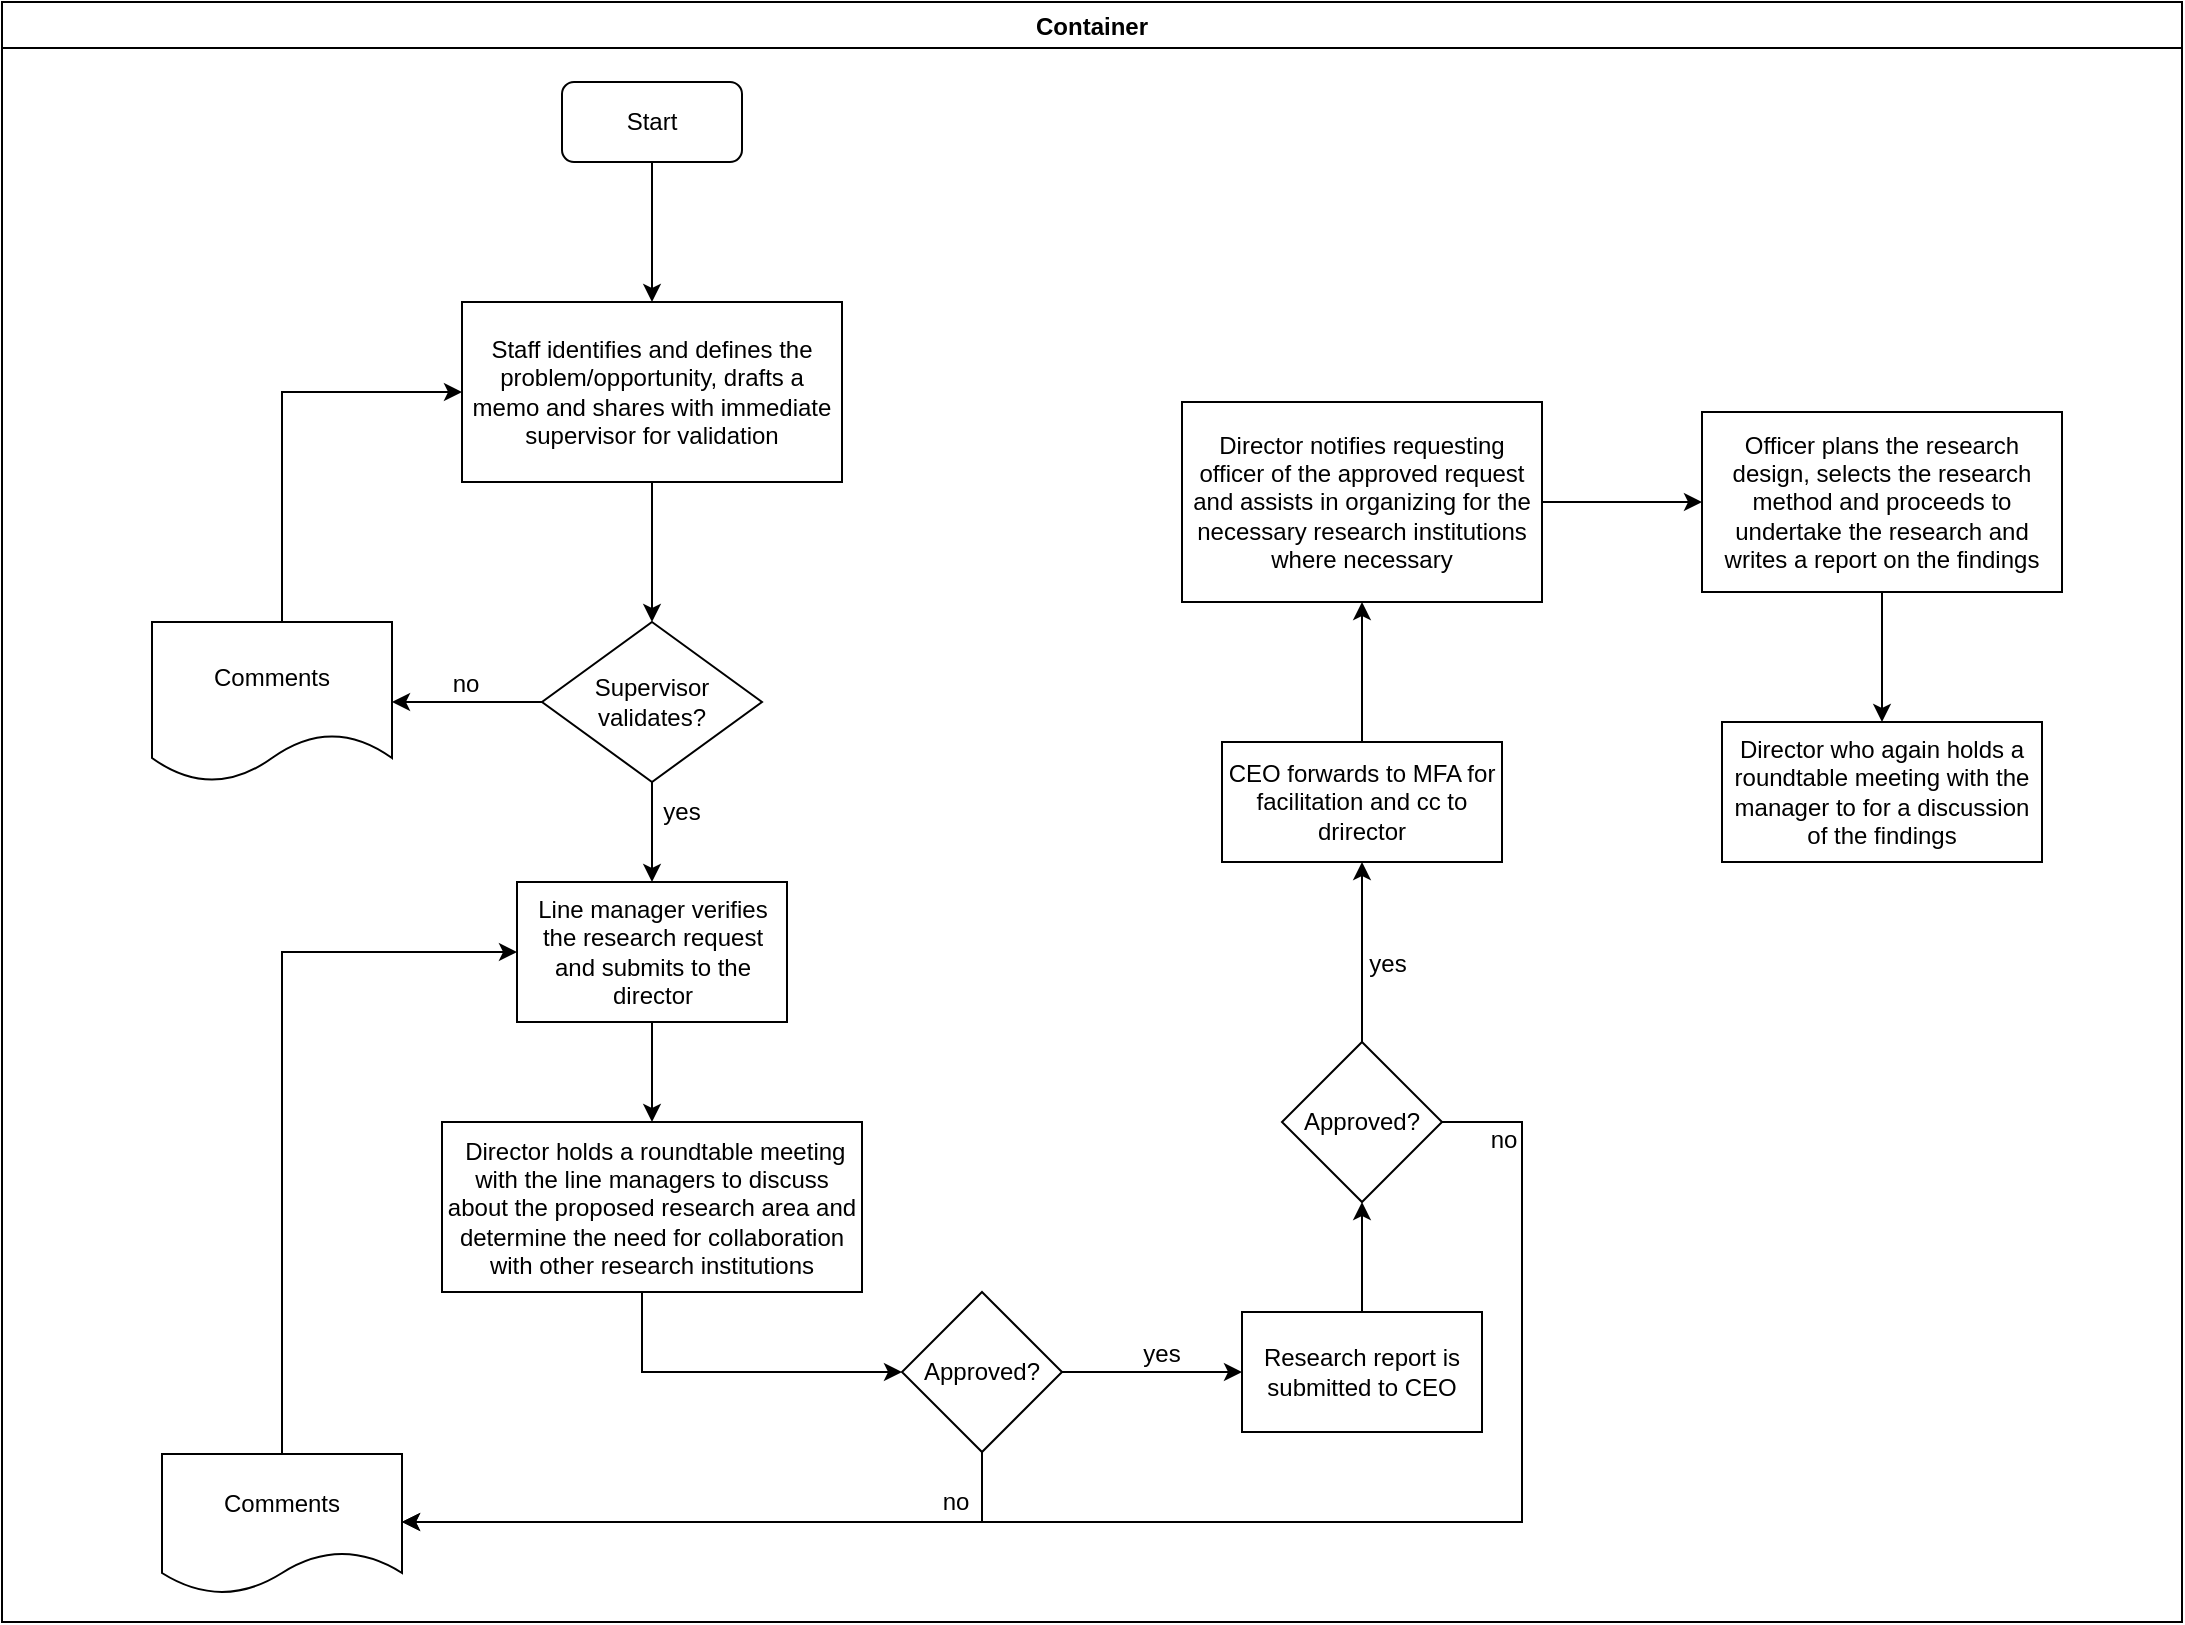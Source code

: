 <mxfile version="14.1.8" type="github">
  <diagram id="XTpeEnYmzEm0xpDSuKBR" name="Page-1">
    <mxGraphModel dx="1038" dy="547" grid="1" gridSize="10" guides="1" tooltips="1" connect="1" arrows="1" fold="1" page="1" pageScale="1" pageWidth="1169" pageHeight="827" math="0" shadow="0">
      <root>
        <mxCell id="0" />
        <mxCell id="1" parent="0" />
        <mxCell id="nBN6CnrMO745iZhlTAGD-1" value="Container" style="swimlane;" vertex="1" parent="1">
          <mxGeometry x="10" y="10" width="1090" height="810" as="geometry" />
        </mxCell>
        <mxCell id="nBN6CnrMO745iZhlTAGD-2" value="Start" style="rounded=1;whiteSpace=wrap;html=1;" vertex="1" parent="nBN6CnrMO745iZhlTAGD-1">
          <mxGeometry x="280" y="40" width="90" height="40" as="geometry" />
        </mxCell>
        <mxCell id="nBN6CnrMO745iZhlTAGD-5" value="Staff identifies and defines the problem/opportunity, drafts a memo and shares with immediate supervisor for validation" style="rounded=0;whiteSpace=wrap;html=1;" vertex="1" parent="nBN6CnrMO745iZhlTAGD-1">
          <mxGeometry x="230" y="150" width="190" height="90" as="geometry" />
        </mxCell>
        <mxCell id="nBN6CnrMO745iZhlTAGD-4" value="" style="edgeStyle=orthogonalEdgeStyle;rounded=0;orthogonalLoop=1;jettySize=auto;html=1;entryX=0.5;entryY=0;entryDx=0;entryDy=0;" edge="1" parent="nBN6CnrMO745iZhlTAGD-1" source="nBN6CnrMO745iZhlTAGD-2" target="nBN6CnrMO745iZhlTAGD-5">
          <mxGeometry relative="1" as="geometry">
            <mxPoint x="325" y="150" as="targetPoint" />
          </mxGeometry>
        </mxCell>
        <mxCell id="nBN6CnrMO745iZhlTAGD-8" value="Supervisor validates?" style="rhombus;whiteSpace=wrap;html=1;" vertex="1" parent="nBN6CnrMO745iZhlTAGD-1">
          <mxGeometry x="270" y="310" width="110" height="80" as="geometry" />
        </mxCell>
        <mxCell id="nBN6CnrMO745iZhlTAGD-7" value="" style="edgeStyle=orthogonalEdgeStyle;rounded=0;orthogonalLoop=1;jettySize=auto;html=1;" edge="1" parent="nBN6CnrMO745iZhlTAGD-1" source="nBN6CnrMO745iZhlTAGD-5" target="nBN6CnrMO745iZhlTAGD-8">
          <mxGeometry relative="1" as="geometry">
            <mxPoint x="325" y="310" as="targetPoint" />
          </mxGeometry>
        </mxCell>
        <mxCell id="nBN6CnrMO745iZhlTAGD-13" value="no" style="text;html=1;strokeColor=none;fillColor=none;align=center;verticalAlign=middle;whiteSpace=wrap;rounded=0;" vertex="1" parent="nBN6CnrMO745iZhlTAGD-1">
          <mxGeometry x="212" y="331" width="40" height="20" as="geometry" />
        </mxCell>
        <mxCell id="nBN6CnrMO745iZhlTAGD-14" value="Line manager verifies the research request and submits to the director" style="whiteSpace=wrap;html=1;" vertex="1" parent="nBN6CnrMO745iZhlTAGD-1">
          <mxGeometry x="257.5" y="440" width="135" height="70" as="geometry" />
        </mxCell>
        <mxCell id="nBN6CnrMO745iZhlTAGD-15" value="" style="edgeStyle=orthogonalEdgeStyle;rounded=0;orthogonalLoop=1;jettySize=auto;html=1;" edge="1" parent="nBN6CnrMO745iZhlTAGD-1" source="nBN6CnrMO745iZhlTAGD-8" target="nBN6CnrMO745iZhlTAGD-14">
          <mxGeometry relative="1" as="geometry" />
        </mxCell>
        <mxCell id="nBN6CnrMO745iZhlTAGD-18" value="Approved?" style="rhombus;whiteSpace=wrap;html=1;" vertex="1" parent="nBN6CnrMO745iZhlTAGD-1">
          <mxGeometry x="450" y="645" width="80" height="80" as="geometry" />
        </mxCell>
        <mxCell id="nBN6CnrMO745iZhlTAGD-22" value="Comments" style="shape=document;whiteSpace=wrap;html=1;boundedLbl=1;" vertex="1" parent="nBN6CnrMO745iZhlTAGD-1">
          <mxGeometry x="80" y="726" width="120" height="70" as="geometry" />
        </mxCell>
        <mxCell id="nBN6CnrMO745iZhlTAGD-23" value="" style="edgeStyle=orthogonalEdgeStyle;rounded=0;orthogonalLoop=1;jettySize=auto;html=1;" edge="1" parent="nBN6CnrMO745iZhlTAGD-1" source="nBN6CnrMO745iZhlTAGD-18" target="nBN6CnrMO745iZhlTAGD-22">
          <mxGeometry relative="1" as="geometry">
            <Array as="points">
              <mxPoint x="490" y="760" />
            </Array>
          </mxGeometry>
        </mxCell>
        <mxCell id="nBN6CnrMO745iZhlTAGD-24" value="yes" style="text;html=1;strokeColor=none;fillColor=none;align=center;verticalAlign=middle;whiteSpace=wrap;rounded=0;" vertex="1" parent="nBN6CnrMO745iZhlTAGD-1">
          <mxGeometry x="320" y="395" width="40" height="20" as="geometry" />
        </mxCell>
        <mxCell id="nBN6CnrMO745iZhlTAGD-28" value="" style="edgeStyle=orthogonalEdgeStyle;rounded=0;orthogonalLoop=1;jettySize=auto;html=1;entryX=0;entryY=0.5;entryDx=0;entryDy=0;" edge="1" parent="nBN6CnrMO745iZhlTAGD-1" source="nBN6CnrMO745iZhlTAGD-22" target="nBN6CnrMO745iZhlTAGD-14">
          <mxGeometry relative="1" as="geometry">
            <mxPoint x="140" y="641" as="targetPoint" />
            <Array as="points">
              <mxPoint x="140" y="475" />
            </Array>
          </mxGeometry>
        </mxCell>
        <mxCell id="nBN6CnrMO745iZhlTAGD-20" value="Research report is submitted to CEO" style="whiteSpace=wrap;html=1;" vertex="1" parent="nBN6CnrMO745iZhlTAGD-1">
          <mxGeometry x="620" y="655" width="120" height="60" as="geometry" />
        </mxCell>
        <mxCell id="nBN6CnrMO745iZhlTAGD-21" value="" style="edgeStyle=orthogonalEdgeStyle;rounded=0;orthogonalLoop=1;jettySize=auto;html=1;" edge="1" parent="nBN6CnrMO745iZhlTAGD-1" source="nBN6CnrMO745iZhlTAGD-18" target="nBN6CnrMO745iZhlTAGD-20">
          <mxGeometry relative="1" as="geometry" />
        </mxCell>
        <mxCell id="nBN6CnrMO745iZhlTAGD-31" value="Approved?" style="rhombus;whiteSpace=wrap;html=1;" vertex="1" parent="nBN6CnrMO745iZhlTAGD-1">
          <mxGeometry x="640" y="520" width="80" height="80" as="geometry" />
        </mxCell>
        <mxCell id="nBN6CnrMO745iZhlTAGD-30" value="" style="edgeStyle=orthogonalEdgeStyle;rounded=0;orthogonalLoop=1;jettySize=auto;html=1;" edge="1" parent="nBN6CnrMO745iZhlTAGD-1" source="nBN6CnrMO745iZhlTAGD-20" target="nBN6CnrMO745iZhlTAGD-31">
          <mxGeometry relative="1" as="geometry">
            <mxPoint x="680" y="575" as="targetPoint" />
          </mxGeometry>
        </mxCell>
        <mxCell id="nBN6CnrMO745iZhlTAGD-37" value="" style="edgeStyle=orthogonalEdgeStyle;rounded=0;orthogonalLoop=1;jettySize=auto;html=1;" edge="1" parent="nBN6CnrMO745iZhlTAGD-1" source="nBN6CnrMO745iZhlTAGD-31">
          <mxGeometry relative="1" as="geometry">
            <mxPoint x="200" y="760" as="targetPoint" />
            <Array as="points">
              <mxPoint x="760" y="560" />
              <mxPoint x="760" y="760" />
              <mxPoint x="200" y="760" />
            </Array>
          </mxGeometry>
        </mxCell>
        <mxCell id="nBN6CnrMO745iZhlTAGD-43" value="Director who again holds a roundtable meeting with the manager to for a discussion of the findings" style="whiteSpace=wrap;html=1;" vertex="1" parent="nBN6CnrMO745iZhlTAGD-1">
          <mxGeometry x="860" y="360" width="160" height="70" as="geometry" />
        </mxCell>
        <mxCell id="nBN6CnrMO745iZhlTAGD-12" value="" style="edgeStyle=orthogonalEdgeStyle;rounded=0;orthogonalLoop=1;jettySize=auto;html=1;entryX=0;entryY=0.5;entryDx=0;entryDy=0;" edge="1" parent="1" source="nBN6CnrMO745iZhlTAGD-9" target="nBN6CnrMO745iZhlTAGD-5">
          <mxGeometry relative="1" as="geometry">
            <mxPoint x="145" y="230" as="targetPoint" />
            <Array as="points">
              <mxPoint x="150" y="205" />
            </Array>
          </mxGeometry>
        </mxCell>
        <mxCell id="nBN6CnrMO745iZhlTAGD-9" value="Comments" style="shape=document;whiteSpace=wrap;html=1;boundedLbl=1;" vertex="1" parent="1">
          <mxGeometry x="85" y="320" width="120" height="80" as="geometry" />
        </mxCell>
        <mxCell id="nBN6CnrMO745iZhlTAGD-10" value="" style="edgeStyle=orthogonalEdgeStyle;rounded=0;orthogonalLoop=1;jettySize=auto;html=1;" edge="1" parent="1" source="nBN6CnrMO745iZhlTAGD-8" target="nBN6CnrMO745iZhlTAGD-9">
          <mxGeometry relative="1" as="geometry" />
        </mxCell>
        <mxCell id="nBN6CnrMO745iZhlTAGD-19" value="" style="edgeStyle=orthogonalEdgeStyle;rounded=0;orthogonalLoop=1;jettySize=auto;html=1;entryX=0;entryY=0.5;entryDx=0;entryDy=0;" edge="1" parent="1" source="nBN6CnrMO745iZhlTAGD-16" target="nBN6CnrMO745iZhlTAGD-18">
          <mxGeometry relative="1" as="geometry">
            <Array as="points">
              <mxPoint x="330" y="695" />
            </Array>
          </mxGeometry>
        </mxCell>
        <mxCell id="nBN6CnrMO745iZhlTAGD-16" value="&amp;nbsp;Director holds a roundtable meeting with the line managers to discuss about the proposed research area and determine the need for collaboration with other research institutions" style="whiteSpace=wrap;html=1;" vertex="1" parent="1">
          <mxGeometry x="230" y="570" width="210" height="85" as="geometry" />
        </mxCell>
        <mxCell id="nBN6CnrMO745iZhlTAGD-17" value="" style="edgeStyle=orthogonalEdgeStyle;rounded=0;orthogonalLoop=1;jettySize=auto;html=1;" edge="1" parent="1" source="nBN6CnrMO745iZhlTAGD-14" target="nBN6CnrMO745iZhlTAGD-16">
          <mxGeometry relative="1" as="geometry" />
        </mxCell>
        <mxCell id="nBN6CnrMO745iZhlTAGD-25" value="no" style="text;html=1;strokeColor=none;fillColor=none;align=center;verticalAlign=middle;whiteSpace=wrap;rounded=0;" vertex="1" parent="1">
          <mxGeometry x="467" y="750" width="40" height="20" as="geometry" />
        </mxCell>
        <mxCell id="nBN6CnrMO745iZhlTAGD-26" value="yes" style="text;html=1;strokeColor=none;fillColor=none;align=center;verticalAlign=middle;whiteSpace=wrap;rounded=0;" vertex="1" parent="1">
          <mxGeometry x="570" y="676" width="40" height="20" as="geometry" />
        </mxCell>
        <mxCell id="nBN6CnrMO745iZhlTAGD-40" value="" style="edgeStyle=orthogonalEdgeStyle;rounded=0;orthogonalLoop=1;jettySize=auto;html=1;" edge="1" parent="1" source="nBN6CnrMO745iZhlTAGD-32" target="nBN6CnrMO745iZhlTAGD-39">
          <mxGeometry relative="1" as="geometry" />
        </mxCell>
        <mxCell id="nBN6CnrMO745iZhlTAGD-32" value="CEO forwards to MFA for facilitation and cc to drirector" style="whiteSpace=wrap;html=1;" vertex="1" parent="1">
          <mxGeometry x="620" y="380" width="140" height="60" as="geometry" />
        </mxCell>
        <mxCell id="nBN6CnrMO745iZhlTAGD-33" value="" style="edgeStyle=orthogonalEdgeStyle;rounded=0;orthogonalLoop=1;jettySize=auto;html=1;" edge="1" parent="1" source="nBN6CnrMO745iZhlTAGD-31" target="nBN6CnrMO745iZhlTAGD-32">
          <mxGeometry relative="1" as="geometry" />
        </mxCell>
        <mxCell id="nBN6CnrMO745iZhlTAGD-34" value="yes" style="text;html=1;strokeColor=none;fillColor=none;align=center;verticalAlign=middle;whiteSpace=wrap;rounded=0;" vertex="1" parent="1">
          <mxGeometry x="683" y="481" width="40" height="20" as="geometry" />
        </mxCell>
        <mxCell id="nBN6CnrMO745iZhlTAGD-38" value="no" style="text;html=1;strokeColor=none;fillColor=none;align=center;verticalAlign=middle;whiteSpace=wrap;rounded=0;" vertex="1" parent="1">
          <mxGeometry x="741" y="569" width="40" height="20" as="geometry" />
        </mxCell>
        <mxCell id="nBN6CnrMO745iZhlTAGD-42" value="" style="edgeStyle=orthogonalEdgeStyle;rounded=0;orthogonalLoop=1;jettySize=auto;html=1;" edge="1" parent="1" source="nBN6CnrMO745iZhlTAGD-39" target="nBN6CnrMO745iZhlTAGD-41">
          <mxGeometry relative="1" as="geometry" />
        </mxCell>
        <mxCell id="nBN6CnrMO745iZhlTAGD-39" value="Director notifies requesting officer of the approved request and assists in organizing for the necessary research institutions where necessary" style="whiteSpace=wrap;html=1;" vertex="1" parent="1">
          <mxGeometry x="600" y="210" width="180" height="100" as="geometry" />
        </mxCell>
        <mxCell id="nBN6CnrMO745iZhlTAGD-44" value="" style="edgeStyle=orthogonalEdgeStyle;rounded=0;orthogonalLoop=1;jettySize=auto;html=1;" edge="1" parent="1" source="nBN6CnrMO745iZhlTAGD-41" target="nBN6CnrMO745iZhlTAGD-43">
          <mxGeometry relative="1" as="geometry" />
        </mxCell>
        <mxCell id="nBN6CnrMO745iZhlTAGD-41" value="Officer plans the research design, selects the research method and proceeds to undertake the research and writes a report on the findings" style="whiteSpace=wrap;html=1;" vertex="1" parent="1">
          <mxGeometry x="860" y="215" width="180" height="90" as="geometry" />
        </mxCell>
      </root>
    </mxGraphModel>
  </diagram>
</mxfile>
